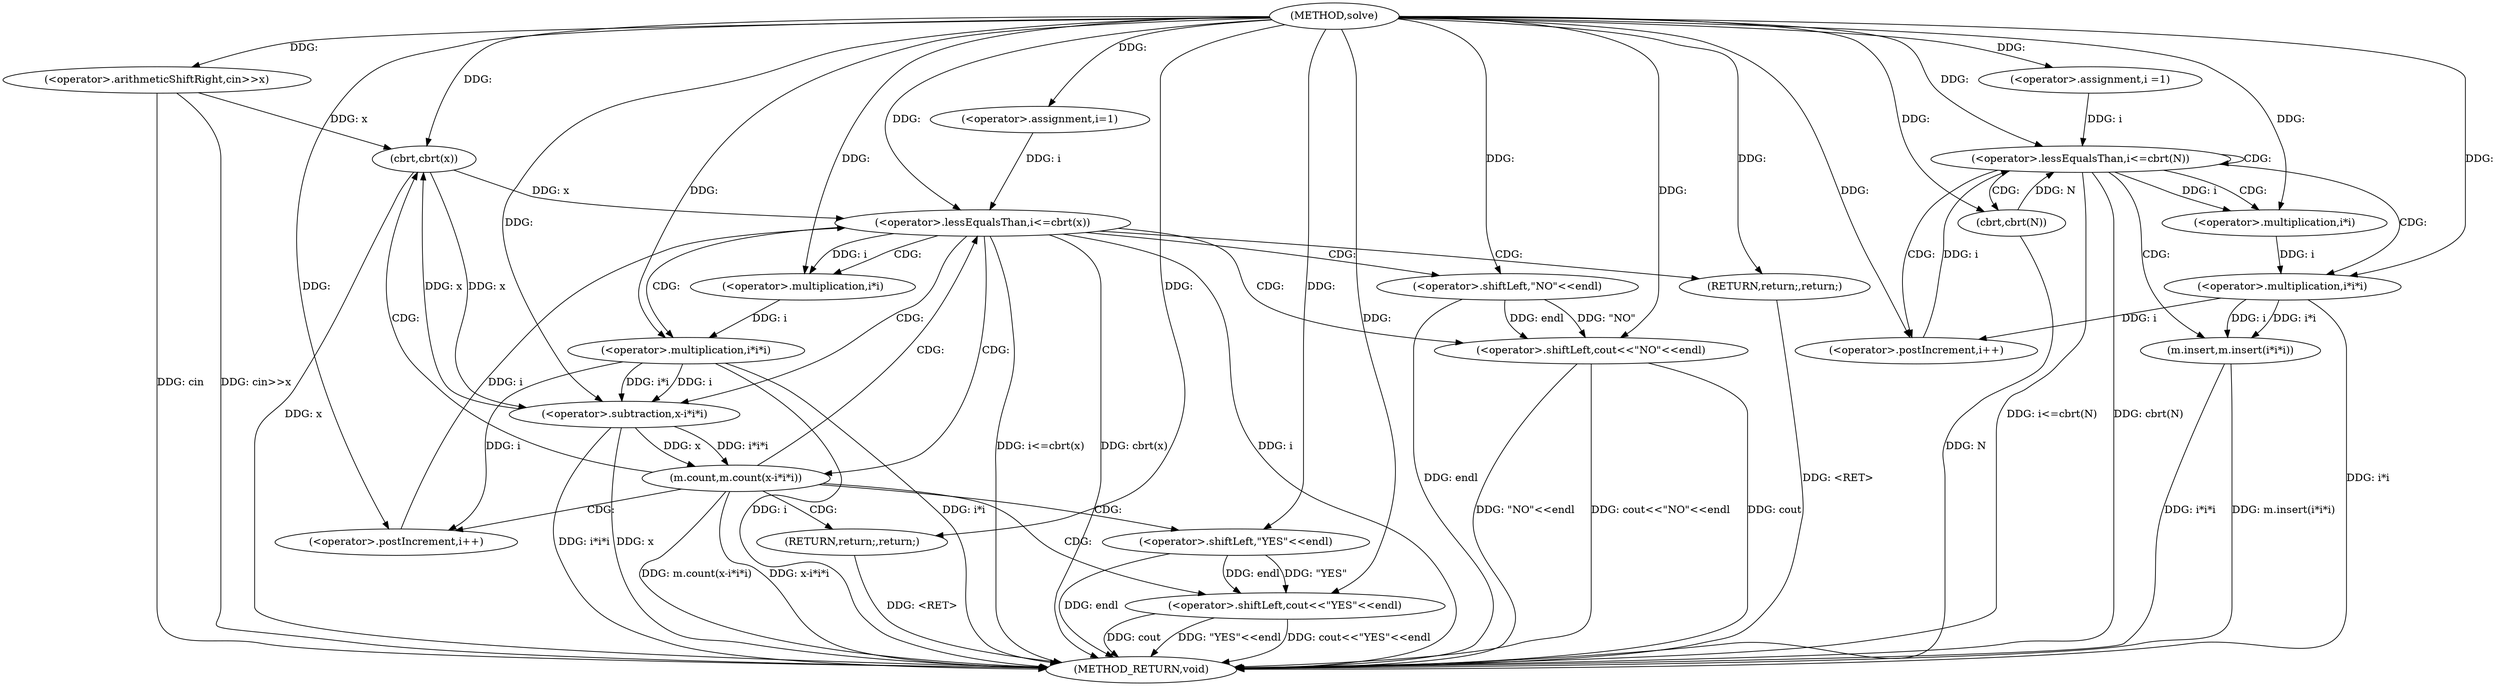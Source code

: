 digraph "solve" {  
"1000147" [label = "(METHOD,solve)" ]
"1000206" [label = "(METHOD_RETURN,void)" ]
"1000150" [label = "(<operator>.arithmeticShiftRight,cin>>x)" ]
"1000200" [label = "(<operator>.shiftLeft,cout<<\"NO\"<<endl)" ]
"1000205" [label = "(RETURN,return;,return;)" ]
"1000156" [label = "(<operator>.assignment,i =1)" ]
"1000159" [label = "(<operator>.lessEqualsThan,i<=cbrt(N))" ]
"1000163" [label = "(<operator>.postIncrement,i++)" ]
"1000174" [label = "(<operator>.assignment,i=1)" ]
"1000177" [label = "(<operator>.lessEqualsThan,i<=cbrt(x))" ]
"1000181" [label = "(<operator>.postIncrement,i++)" ]
"1000166" [label = "(m.insert,m.insert(i*i*i))" ]
"1000202" [label = "(<operator>.shiftLeft,\"NO\"<<endl)" ]
"1000161" [label = "(cbrt,cbrt(N))" ]
"1000179" [label = "(cbrt,cbrt(x))" ]
"1000185" [label = "(m.count,m.count(x-i*i*i))" ]
"1000167" [label = "(<operator>.multiplication,i*i*i)" ]
"1000194" [label = "(<operator>.shiftLeft,cout<<\"YES\"<<endl)" ]
"1000199" [label = "(RETURN,return;,return;)" ]
"1000169" [label = "(<operator>.multiplication,i*i)" ]
"1000186" [label = "(<operator>.subtraction,x-i*i*i)" ]
"1000188" [label = "(<operator>.multiplication,i*i*i)" ]
"1000196" [label = "(<operator>.shiftLeft,\"YES\"<<endl)" ]
"1000190" [label = "(<operator>.multiplication,i*i)" ]
  "1000150" -> "1000206"  [ label = "DDG: cin>>x"] 
  "1000159" -> "1000206"  [ label = "DDG: cbrt(N)"] 
  "1000159" -> "1000206"  [ label = "DDG: i<=cbrt(N)"] 
  "1000177" -> "1000206"  [ label = "DDG: i"] 
  "1000179" -> "1000206"  [ label = "DDG: x"] 
  "1000177" -> "1000206"  [ label = "DDG: cbrt(x)"] 
  "1000177" -> "1000206"  [ label = "DDG: i<=cbrt(x)"] 
  "1000200" -> "1000206"  [ label = "DDG: cout"] 
  "1000202" -> "1000206"  [ label = "DDG: endl"] 
  "1000200" -> "1000206"  [ label = "DDG: \"NO\"<<endl"] 
  "1000200" -> "1000206"  [ label = "DDG: cout<<\"NO\"<<endl"] 
  "1000186" -> "1000206"  [ label = "DDG: x"] 
  "1000188" -> "1000206"  [ label = "DDG: i"] 
  "1000188" -> "1000206"  [ label = "DDG: i*i"] 
  "1000186" -> "1000206"  [ label = "DDG: i*i*i"] 
  "1000185" -> "1000206"  [ label = "DDG: x-i*i*i"] 
  "1000185" -> "1000206"  [ label = "DDG: m.count(x-i*i*i)"] 
  "1000194" -> "1000206"  [ label = "DDG: cout"] 
  "1000196" -> "1000206"  [ label = "DDG: endl"] 
  "1000194" -> "1000206"  [ label = "DDG: \"YES\"<<endl"] 
  "1000194" -> "1000206"  [ label = "DDG: cout<<\"YES\"<<endl"] 
  "1000167" -> "1000206"  [ label = "DDG: i*i"] 
  "1000166" -> "1000206"  [ label = "DDG: i*i*i"] 
  "1000166" -> "1000206"  [ label = "DDG: m.insert(i*i*i)"] 
  "1000205" -> "1000206"  [ label = "DDG: <RET>"] 
  "1000199" -> "1000206"  [ label = "DDG: <RET>"] 
  "1000161" -> "1000206"  [ label = "DDG: N"] 
  "1000150" -> "1000206"  [ label = "DDG: cin"] 
  "1000147" -> "1000205"  [ label = "DDG: "] 
  "1000147" -> "1000150"  [ label = "DDG: "] 
  "1000147" -> "1000156"  [ label = "DDG: "] 
  "1000147" -> "1000174"  [ label = "DDG: "] 
  "1000147" -> "1000200"  [ label = "DDG: "] 
  "1000202" -> "1000200"  [ label = "DDG: \"NO\""] 
  "1000202" -> "1000200"  [ label = "DDG: endl"] 
  "1000156" -> "1000159"  [ label = "DDG: i"] 
  "1000163" -> "1000159"  [ label = "DDG: i"] 
  "1000147" -> "1000159"  [ label = "DDG: "] 
  "1000161" -> "1000159"  [ label = "DDG: N"] 
  "1000167" -> "1000163"  [ label = "DDG: i"] 
  "1000147" -> "1000163"  [ label = "DDG: "] 
  "1000174" -> "1000177"  [ label = "DDG: i"] 
  "1000181" -> "1000177"  [ label = "DDG: i"] 
  "1000147" -> "1000177"  [ label = "DDG: "] 
  "1000179" -> "1000177"  [ label = "DDG: x"] 
  "1000188" -> "1000181"  [ label = "DDG: i"] 
  "1000147" -> "1000181"  [ label = "DDG: "] 
  "1000147" -> "1000202"  [ label = "DDG: "] 
  "1000147" -> "1000161"  [ label = "DDG: "] 
  "1000167" -> "1000166"  [ label = "DDG: i"] 
  "1000167" -> "1000166"  [ label = "DDG: i*i"] 
  "1000150" -> "1000179"  [ label = "DDG: x"] 
  "1000186" -> "1000179"  [ label = "DDG: x"] 
  "1000147" -> "1000179"  [ label = "DDG: "] 
  "1000169" -> "1000167"  [ label = "DDG: i"] 
  "1000147" -> "1000167"  [ label = "DDG: "] 
  "1000186" -> "1000185"  [ label = "DDG: i*i*i"] 
  "1000186" -> "1000185"  [ label = "DDG: x"] 
  "1000147" -> "1000199"  [ label = "DDG: "] 
  "1000159" -> "1000169"  [ label = "DDG: i"] 
  "1000147" -> "1000169"  [ label = "DDG: "] 
  "1000179" -> "1000186"  [ label = "DDG: x"] 
  "1000147" -> "1000186"  [ label = "DDG: "] 
  "1000188" -> "1000186"  [ label = "DDG: i*i"] 
  "1000188" -> "1000186"  [ label = "DDG: i"] 
  "1000147" -> "1000194"  [ label = "DDG: "] 
  "1000196" -> "1000194"  [ label = "DDG: endl"] 
  "1000196" -> "1000194"  [ label = "DDG: \"YES\""] 
  "1000190" -> "1000188"  [ label = "DDG: i"] 
  "1000147" -> "1000188"  [ label = "DDG: "] 
  "1000147" -> "1000196"  [ label = "DDG: "] 
  "1000177" -> "1000190"  [ label = "DDG: i"] 
  "1000147" -> "1000190"  [ label = "DDG: "] 
  "1000159" -> "1000163"  [ label = "CDG: "] 
  "1000159" -> "1000159"  [ label = "CDG: "] 
  "1000159" -> "1000167"  [ label = "CDG: "] 
  "1000159" -> "1000161"  [ label = "CDG: "] 
  "1000159" -> "1000166"  [ label = "CDG: "] 
  "1000159" -> "1000169"  [ label = "CDG: "] 
  "1000177" -> "1000200"  [ label = "CDG: "] 
  "1000177" -> "1000188"  [ label = "CDG: "] 
  "1000177" -> "1000205"  [ label = "CDG: "] 
  "1000177" -> "1000190"  [ label = "CDG: "] 
  "1000177" -> "1000202"  [ label = "CDG: "] 
  "1000177" -> "1000186"  [ label = "CDG: "] 
  "1000177" -> "1000185"  [ label = "CDG: "] 
  "1000185" -> "1000199"  [ label = "CDG: "] 
  "1000185" -> "1000179"  [ label = "CDG: "] 
  "1000185" -> "1000194"  [ label = "CDG: "] 
  "1000185" -> "1000177"  [ label = "CDG: "] 
  "1000185" -> "1000181"  [ label = "CDG: "] 
  "1000185" -> "1000196"  [ label = "CDG: "] 
}

